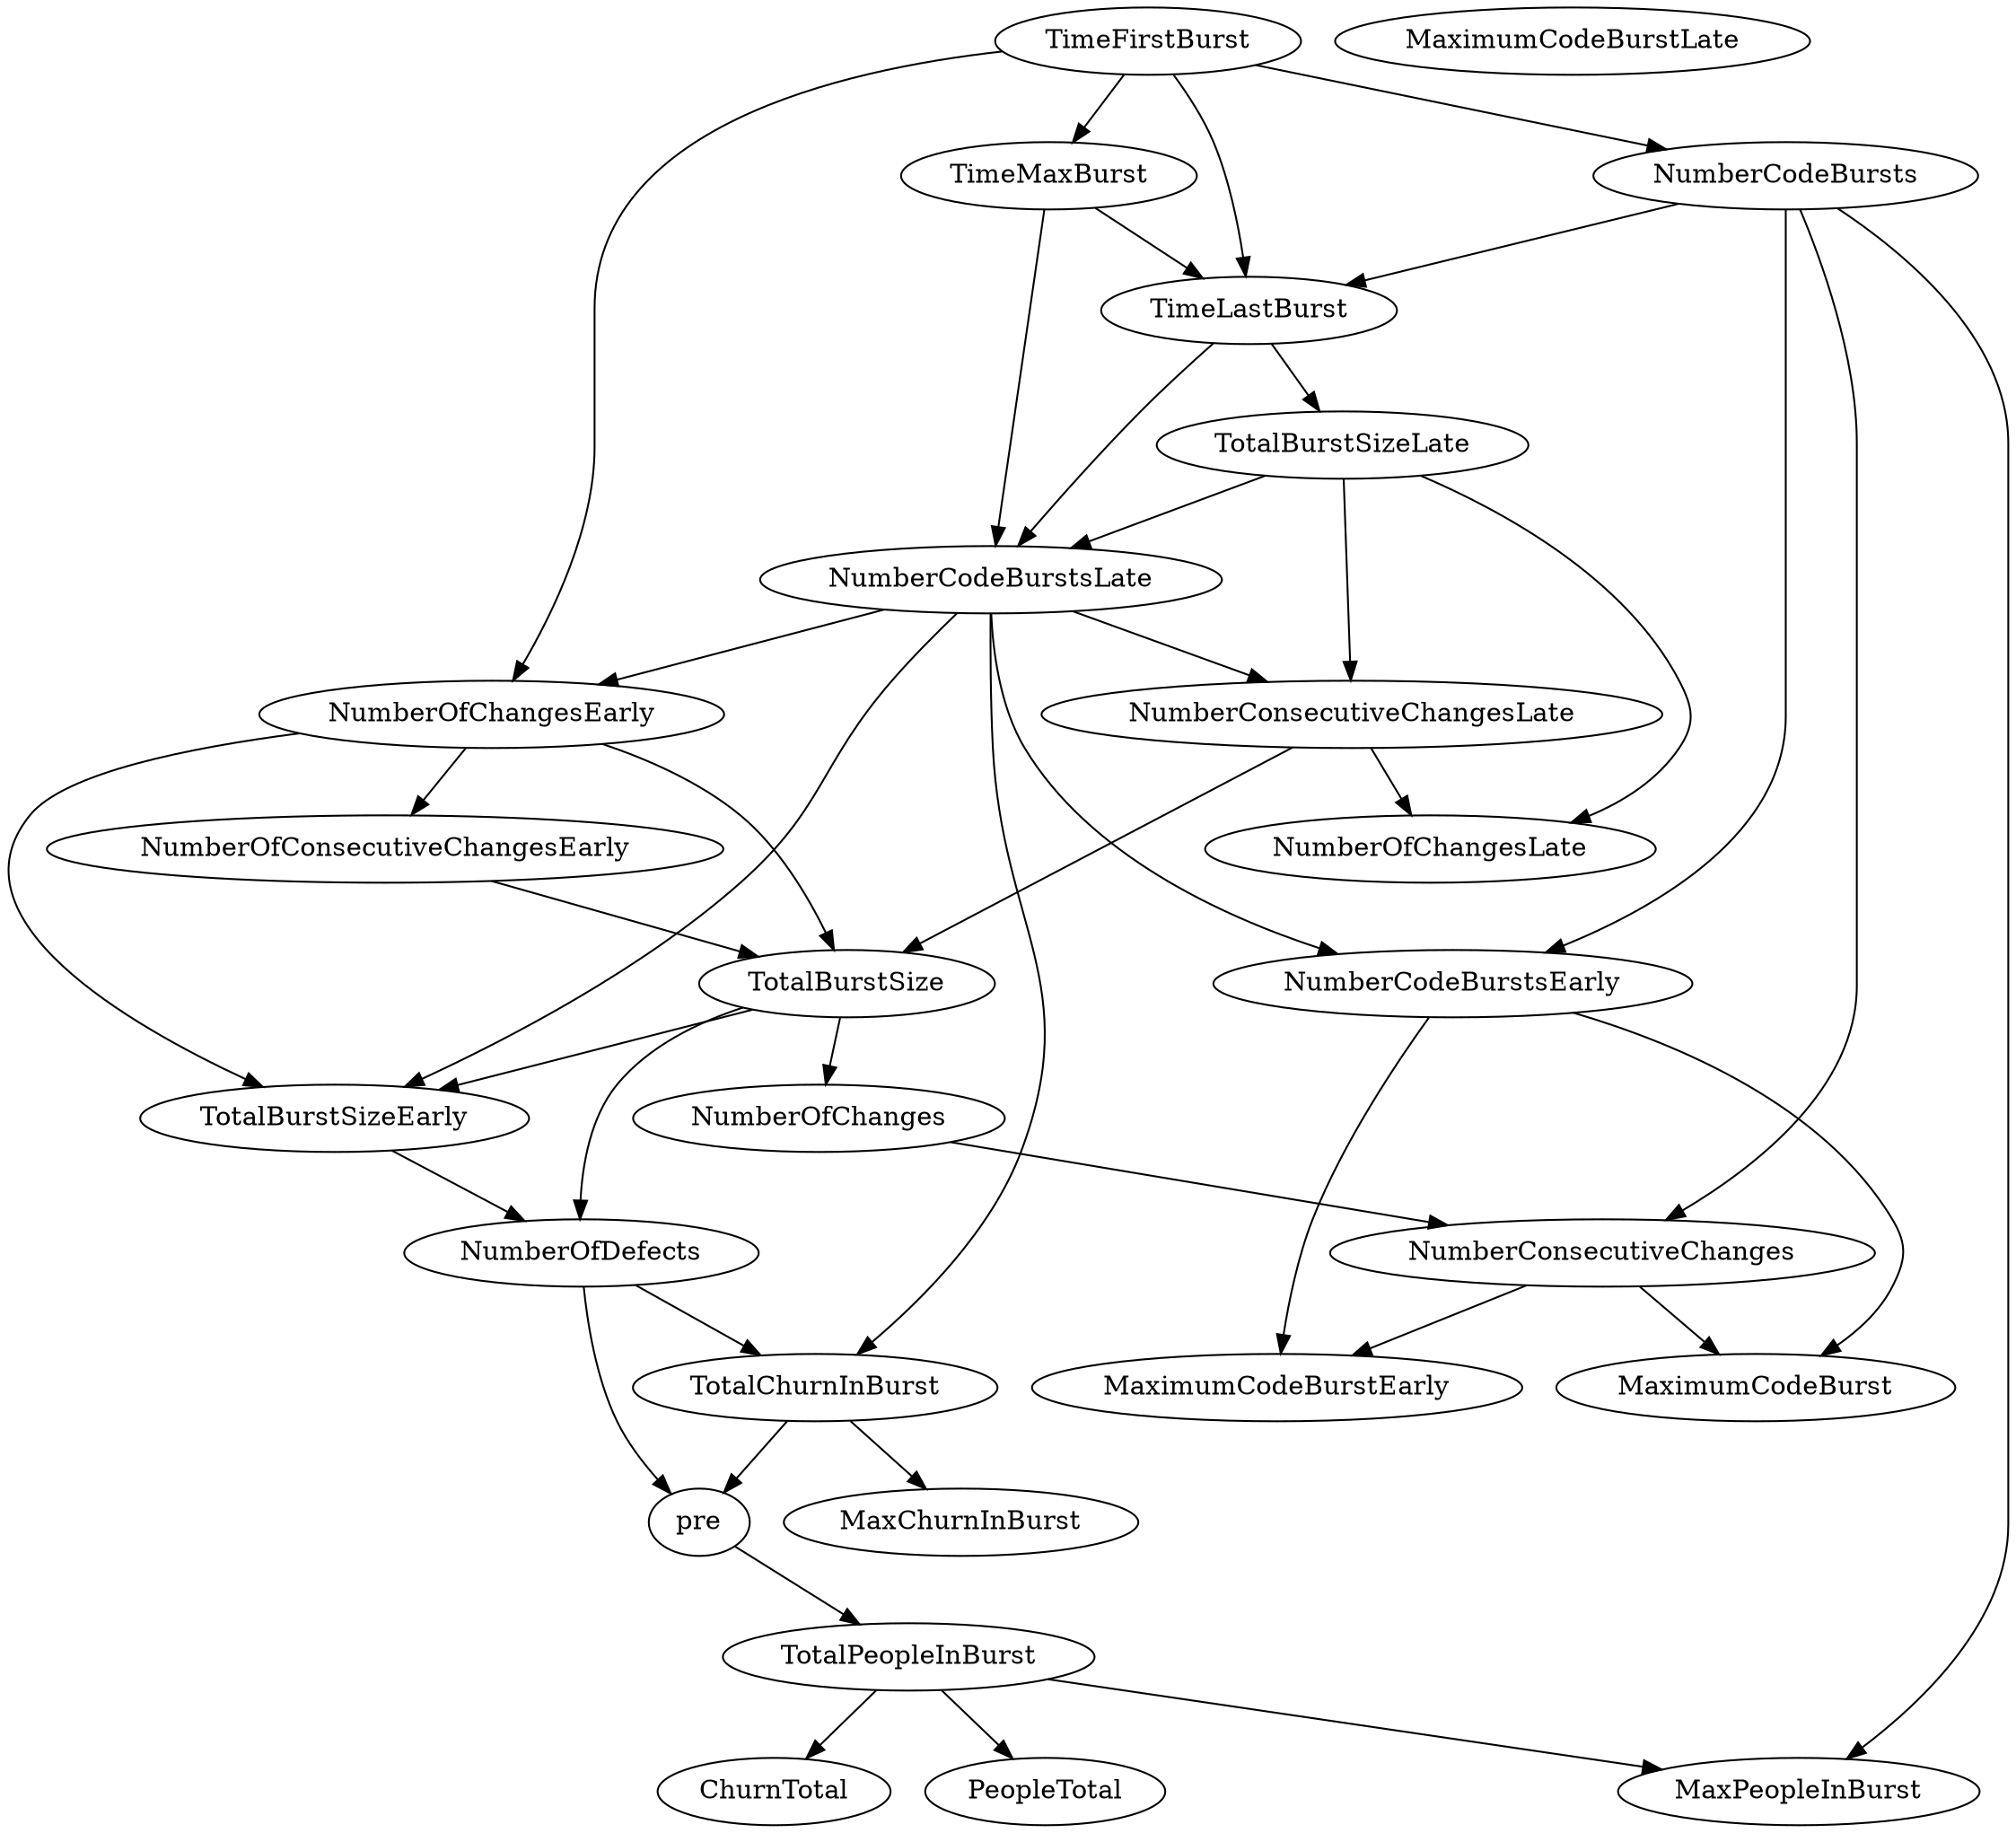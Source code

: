 digraph {
   TotalPeopleInBurst;
   MaximumCodeBurstLate;
   NumberOfChanges;
   MaxPeopleInBurst;
   TotalBurstSizeLate;
   NumberCodeBurstsLate;
   NumberOfChangesLate;
   NumberOfChangesEarly;
   MaxChurnInBurst;
   MaximumCodeBurstEarly;
   NumberCodeBurstsEarly;
   TimeFirstBurst;
   TotalChurnInBurst;
   ChurnTotal;
   MaximumCodeBurst;
   NumberOfConsecutiveChangesEarly;
   NumberConsecutiveChangesLate;
   TotalBurstSizeEarly;
   TotalBurstSize;
   TimeMaxBurst;
   NumberConsecutiveChanges;
   TimeLastBurst;
   NumberCodeBursts;
   PeopleTotal;
   pre;
   NumberOfDefects;
   TotalPeopleInBurst -> MaxPeopleInBurst;
   TotalPeopleInBurst -> ChurnTotal;
   TotalPeopleInBurst -> PeopleTotal;
   NumberOfChanges -> NumberConsecutiveChanges;
   TotalBurstSizeLate -> NumberCodeBurstsLate;
   TotalBurstSizeLate -> NumberOfChangesLate;
   TotalBurstSizeLate -> NumberConsecutiveChangesLate;
   NumberCodeBurstsLate -> NumberOfChangesEarly;
   NumberCodeBurstsLate -> NumberCodeBurstsEarly;
   NumberCodeBurstsLate -> TotalChurnInBurst;
   NumberCodeBurstsLate -> NumberConsecutiveChangesLate;
   NumberCodeBurstsLate -> TotalBurstSizeEarly;
   NumberOfChangesEarly -> NumberOfConsecutiveChangesEarly;
   NumberOfChangesEarly -> TotalBurstSizeEarly;
   NumberOfChangesEarly -> TotalBurstSize;
   NumberCodeBurstsEarly -> MaximumCodeBurstEarly;
   NumberCodeBurstsEarly -> MaximumCodeBurst;
   TimeFirstBurst -> NumberOfChangesEarly;
   TimeFirstBurst -> TimeMaxBurst;
   TimeFirstBurst -> TimeLastBurst;
   TimeFirstBurst -> NumberCodeBursts;
   TotalChurnInBurst -> MaxChurnInBurst;
   TotalChurnInBurst -> pre;
   NumberOfConsecutiveChangesEarly -> TotalBurstSize;
   NumberConsecutiveChangesLate -> NumberOfChangesLate;
   NumberConsecutiveChangesLate -> TotalBurstSize;
   TotalBurstSizeEarly -> NumberOfDefects;
   TotalBurstSize -> NumberOfChanges;
   TotalBurstSize -> TotalBurstSizeEarly;
   TotalBurstSize -> NumberOfDefects;
   TimeMaxBurst -> NumberCodeBurstsLate;
   TimeMaxBurst -> TimeLastBurst;
   NumberConsecutiveChanges -> MaximumCodeBurstEarly;
   NumberConsecutiveChanges -> MaximumCodeBurst;
   TimeLastBurst -> TotalBurstSizeLate;
   TimeLastBurst -> NumberCodeBurstsLate;
   NumberCodeBursts -> MaxPeopleInBurst;
   NumberCodeBursts -> NumberCodeBurstsEarly;
   NumberCodeBursts -> NumberConsecutiveChanges;
   NumberCodeBursts -> TimeLastBurst;
   pre -> TotalPeopleInBurst;
   NumberOfDefects -> TotalChurnInBurst;
   NumberOfDefects -> pre;
}
